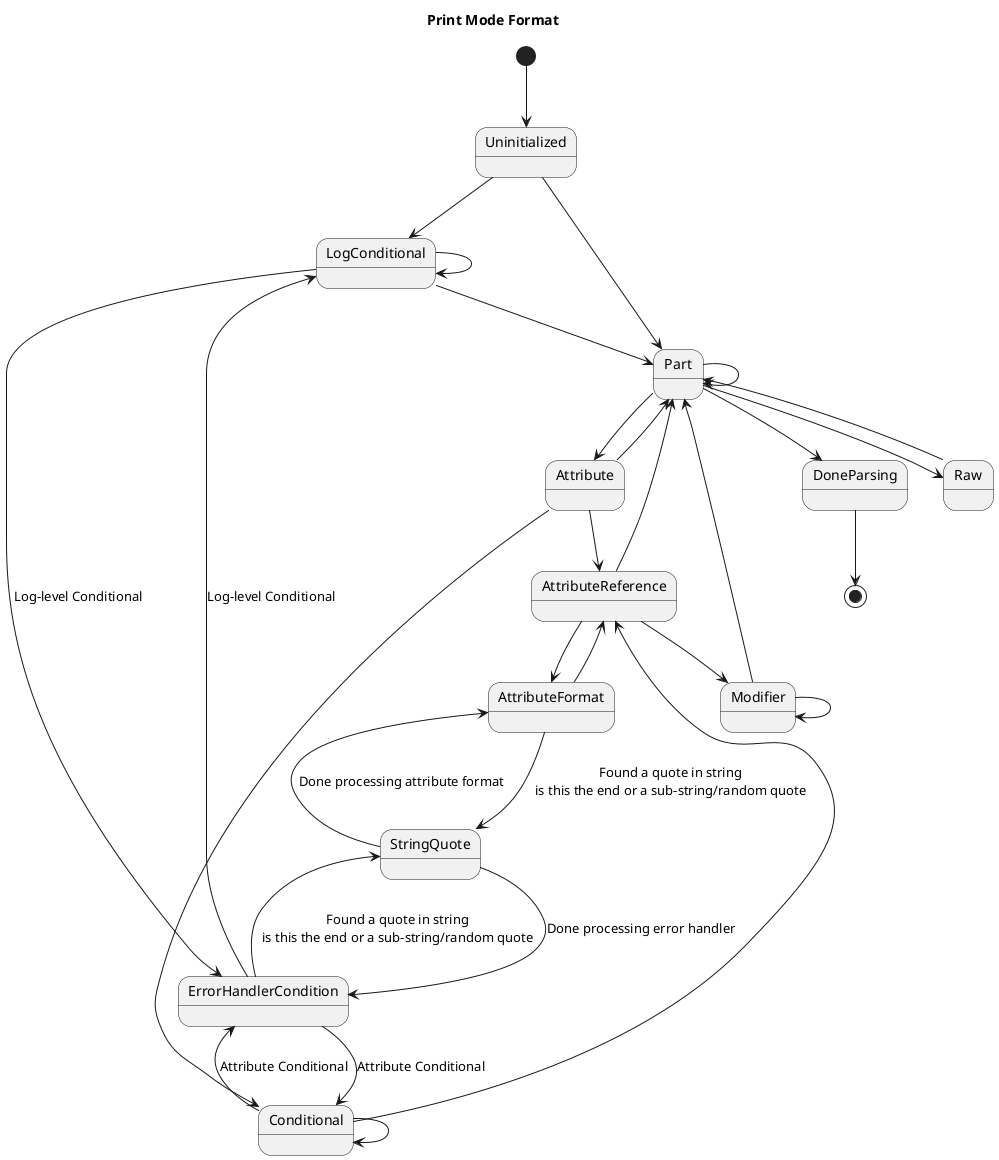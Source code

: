 @startuml

title Print Mode Format

[*] --> Uninitialized
Uninitialized --> LogConditional
Uninitialized --> Part

LogConditional --> LogConditional
Part --> Part

LogConditional --> Part

Part --> DoneParsing

Part --> Raw
Raw --> Part

Part --> Attribute
Attribute --> Part

Attribute --> Conditional
Attribute --> AttributeReference
Conditional --> Conditional
Conditional --> AttributeReference
AttributeReference --> Modifier
AttributeReference --> Part
Modifier --> Modifier
Modifier --> Part

AttributeReference --> AttributeFormat
AttributeFormat --> AttributeReference

AttributeFormat --> StringQuote : Found a quote in string\nis this the end or a sub-string/random quote
StringQuote --> AttributeFormat : Done processing attribute format

LogConditional --> ErrorHandlerCondition : Log-level Conditional
ErrorHandlerCondition --> LogConditional : Log-level Conditional
Conditional --> ErrorHandlerCondition : Attribute Conditional
ErrorHandlerCondition --> Conditional : Attribute Conditional

ErrorHandlerCondition --> StringQuote : Found a quote in string\nis this the end or a sub-string/random quote
StringQuote --> ErrorHandlerCondition : Done processing error handler

DoneParsing --> [*]

@enduml